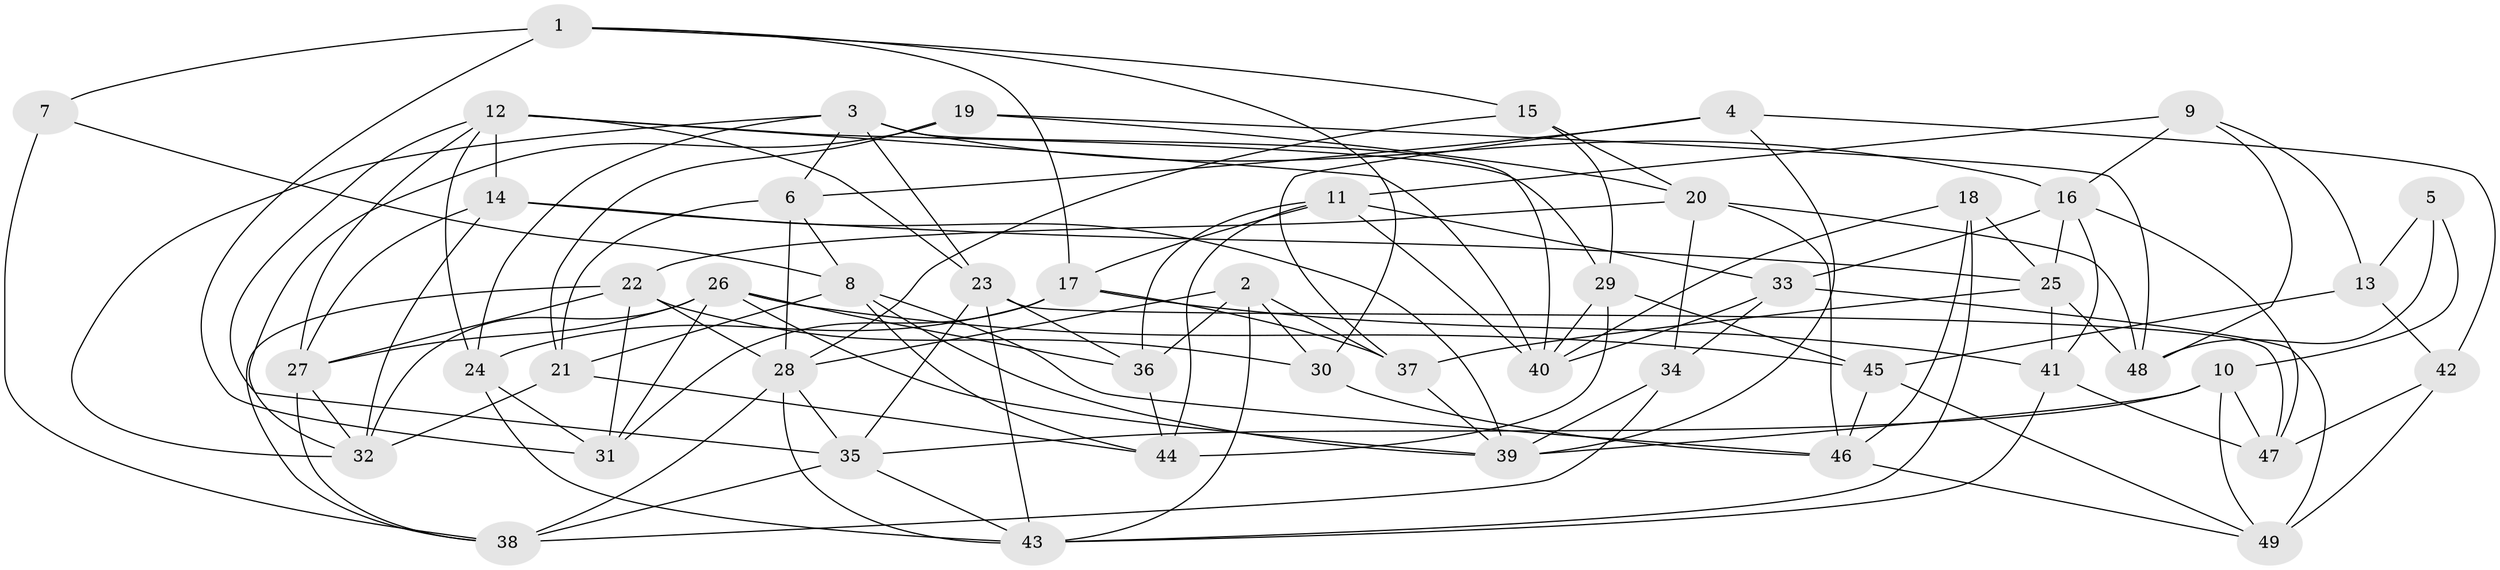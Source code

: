 // original degree distribution, {4: 1.0}
// Generated by graph-tools (version 1.1) at 2025/03/03/09/25 03:03:06]
// undirected, 49 vertices, 128 edges
graph export_dot {
graph [start="1"]
  node [color=gray90,style=filled];
  1;
  2;
  3;
  4;
  5;
  6;
  7;
  8;
  9;
  10;
  11;
  12;
  13;
  14;
  15;
  16;
  17;
  18;
  19;
  20;
  21;
  22;
  23;
  24;
  25;
  26;
  27;
  28;
  29;
  30;
  31;
  32;
  33;
  34;
  35;
  36;
  37;
  38;
  39;
  40;
  41;
  42;
  43;
  44;
  45;
  46;
  47;
  48;
  49;
  1 -- 7 [weight=2.0];
  1 -- 15 [weight=1.0];
  1 -- 17 [weight=1.0];
  1 -- 30 [weight=1.0];
  1 -- 31 [weight=1.0];
  2 -- 28 [weight=1.0];
  2 -- 30 [weight=1.0];
  2 -- 36 [weight=1.0];
  2 -- 37 [weight=2.0];
  2 -- 43 [weight=1.0];
  3 -- 6 [weight=1.0];
  3 -- 16 [weight=1.0];
  3 -- 23 [weight=1.0];
  3 -- 24 [weight=1.0];
  3 -- 32 [weight=1.0];
  3 -- 40 [weight=1.0];
  4 -- 6 [weight=1.0];
  4 -- 37 [weight=1.0];
  4 -- 39 [weight=1.0];
  4 -- 42 [weight=1.0];
  5 -- 10 [weight=1.0];
  5 -- 13 [weight=1.0];
  5 -- 48 [weight=2.0];
  6 -- 8 [weight=1.0];
  6 -- 21 [weight=2.0];
  6 -- 28 [weight=1.0];
  7 -- 8 [weight=1.0];
  7 -- 38 [weight=1.0];
  8 -- 21 [weight=1.0];
  8 -- 39 [weight=1.0];
  8 -- 44 [weight=1.0];
  8 -- 46 [weight=1.0];
  9 -- 11 [weight=1.0];
  9 -- 13 [weight=1.0];
  9 -- 16 [weight=1.0];
  9 -- 48 [weight=1.0];
  10 -- 35 [weight=1.0];
  10 -- 39 [weight=2.0];
  10 -- 47 [weight=1.0];
  10 -- 49 [weight=1.0];
  11 -- 17 [weight=1.0];
  11 -- 33 [weight=1.0];
  11 -- 36 [weight=1.0];
  11 -- 40 [weight=1.0];
  11 -- 44 [weight=1.0];
  12 -- 14 [weight=2.0];
  12 -- 23 [weight=1.0];
  12 -- 24 [weight=1.0];
  12 -- 27 [weight=1.0];
  12 -- 29 [weight=1.0];
  12 -- 35 [weight=1.0];
  12 -- 40 [weight=1.0];
  13 -- 42 [weight=2.0];
  13 -- 45 [weight=2.0];
  14 -- 25 [weight=1.0];
  14 -- 27 [weight=1.0];
  14 -- 32 [weight=1.0];
  14 -- 39 [weight=1.0];
  15 -- 20 [weight=1.0];
  15 -- 28 [weight=1.0];
  15 -- 29 [weight=1.0];
  16 -- 25 [weight=1.0];
  16 -- 33 [weight=1.0];
  16 -- 41 [weight=1.0];
  16 -- 47 [weight=1.0];
  17 -- 24 [weight=1.0];
  17 -- 31 [weight=1.0];
  17 -- 37 [weight=1.0];
  17 -- 41 [weight=1.0];
  18 -- 25 [weight=1.0];
  18 -- 40 [weight=1.0];
  18 -- 43 [weight=1.0];
  18 -- 46 [weight=1.0];
  19 -- 20 [weight=1.0];
  19 -- 21 [weight=1.0];
  19 -- 32 [weight=1.0];
  19 -- 48 [weight=1.0];
  20 -- 22 [weight=1.0];
  20 -- 34 [weight=1.0];
  20 -- 46 [weight=1.0];
  20 -- 48 [weight=1.0];
  21 -- 32 [weight=1.0];
  21 -- 44 [weight=1.0];
  22 -- 27 [weight=1.0];
  22 -- 28 [weight=1.0];
  22 -- 30 [weight=1.0];
  22 -- 31 [weight=1.0];
  22 -- 38 [weight=1.0];
  23 -- 35 [weight=1.0];
  23 -- 36 [weight=2.0];
  23 -- 43 [weight=2.0];
  23 -- 47 [weight=1.0];
  24 -- 31 [weight=2.0];
  24 -- 43 [weight=1.0];
  25 -- 37 [weight=1.0];
  25 -- 41 [weight=1.0];
  25 -- 48 [weight=1.0];
  26 -- 27 [weight=1.0];
  26 -- 31 [weight=1.0];
  26 -- 32 [weight=1.0];
  26 -- 36 [weight=1.0];
  26 -- 39 [weight=1.0];
  26 -- 45 [weight=1.0];
  27 -- 32 [weight=1.0];
  27 -- 38 [weight=1.0];
  28 -- 35 [weight=1.0];
  28 -- 38 [weight=1.0];
  28 -- 43 [weight=2.0];
  29 -- 40 [weight=1.0];
  29 -- 44 [weight=2.0];
  29 -- 45 [weight=1.0];
  30 -- 46 [weight=1.0];
  33 -- 34 [weight=1.0];
  33 -- 40 [weight=1.0];
  33 -- 49 [weight=2.0];
  34 -- 38 [weight=1.0];
  34 -- 39 [weight=1.0];
  35 -- 38 [weight=1.0];
  35 -- 43 [weight=1.0];
  36 -- 44 [weight=1.0];
  37 -- 39 [weight=1.0];
  41 -- 43 [weight=2.0];
  41 -- 47 [weight=1.0];
  42 -- 47 [weight=2.0];
  42 -- 49 [weight=1.0];
  45 -- 46 [weight=1.0];
  45 -- 49 [weight=1.0];
  46 -- 49 [weight=1.0];
}
